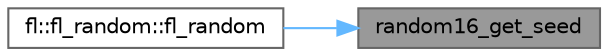 digraph "random16_get_seed"
{
 // INTERACTIVE_SVG=YES
 // LATEX_PDF_SIZE
  bgcolor="transparent";
  edge [fontname=Helvetica,fontsize=10,labelfontname=Helvetica,labelfontsize=10];
  node [fontname=Helvetica,fontsize=10,shape=box,height=0.2,width=0.4];
  rankdir="RL";
  Node1 [id="Node000001",label="random16_get_seed",height=0.2,width=0.4,color="gray40", fillcolor="grey60", style="filled", fontcolor="black",tooltip="Get the current seed value for the random number generator."];
  Node1 -> Node2 [id="edge1_Node000001_Node000002",dir="back",color="steelblue1",style="solid",tooltip=" "];
  Node2 [id="Node000002",label="fl::fl_random::fl_random",height=0.2,width=0.4,color="grey40", fillcolor="white", style="filled",URL="$d4/da3/classfl_1_1fl__random_af3dd3040d1ad262f534dcc5e4418a2b0.html#af3dd3040d1ad262f534dcc5e4418a2b0",tooltip="Default constructor - uses current global random seed."];
}
